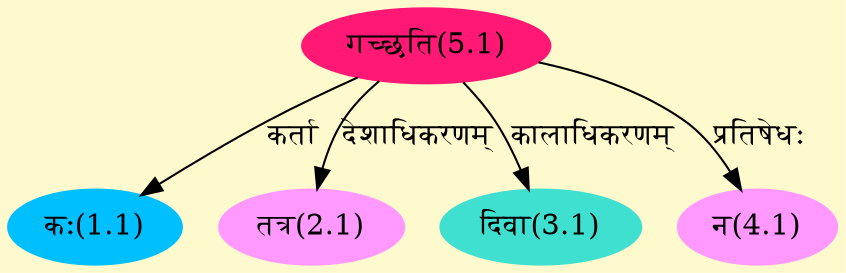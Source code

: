 digraph G{
rankdir=BT;
 compound=true;
 bgcolor="lemonchiffon1";
Node1_1 [style=filled, color="#00BFFF" label = "कः(1.1)"]
Node5_1 [style=filled, color="#FF1975" label = "गच्छति(5.1)"]
Node2_1 [style=filled, color="#FF99FF" label = "तत्र(2.1)"]
Node3_1 [style=filled, color="#40E0D0" label = "दिवा(3.1)"]
Node4_1 [style=filled, color="#FF99FF" label = "न(4.1)"]
/* Start of Relations section */

Node1_1 -> Node5_1 [  label="कर्ता"  dir="back" ]
Node2_1 -> Node5_1 [  label="देशाधिकरणम्"  dir="back" ]
Node3_1 -> Node5_1 [  label="कालाधिकरणम्"  dir="back" ]
Node4_1 -> Node5_1 [  label="प्रतिषेधः"  dir="back" ]
}
